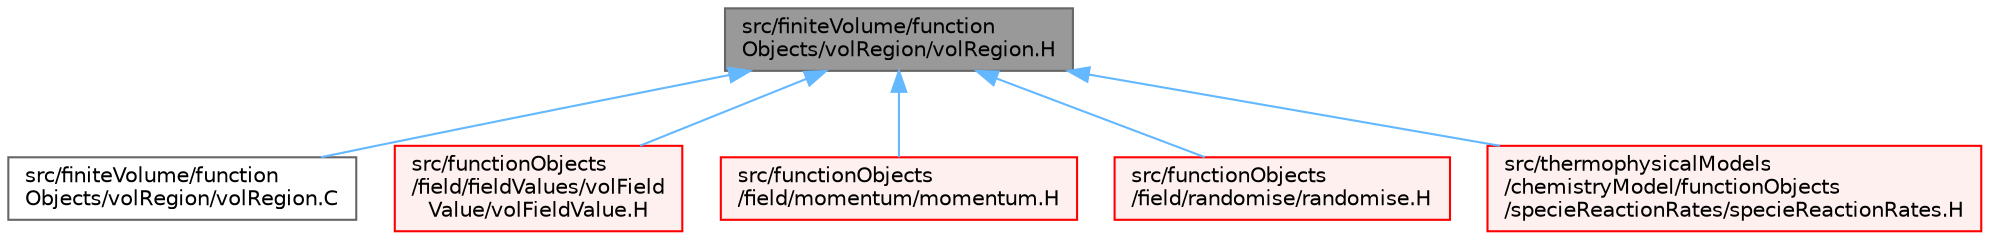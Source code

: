 digraph "src/finiteVolume/functionObjects/volRegion/volRegion.H"
{
 // LATEX_PDF_SIZE
  bgcolor="transparent";
  edge [fontname=Helvetica,fontsize=10,labelfontname=Helvetica,labelfontsize=10];
  node [fontname=Helvetica,fontsize=10,shape=box,height=0.2,width=0.4];
  Node1 [id="Node000001",label="src/finiteVolume/function\lObjects/volRegion/volRegion.H",height=0.2,width=0.4,color="gray40", fillcolor="grey60", style="filled", fontcolor="black",tooltip=" "];
  Node1 -> Node2 [id="edge1_Node000001_Node000002",dir="back",color="steelblue1",style="solid",tooltip=" "];
  Node2 [id="Node000002",label="src/finiteVolume/function\lObjects/volRegion/volRegion.C",height=0.2,width=0.4,color="grey40", fillcolor="white", style="filled",URL="$volRegion_8C.html",tooltip=" "];
  Node1 -> Node3 [id="edge2_Node000001_Node000003",dir="back",color="steelblue1",style="solid",tooltip=" "];
  Node3 [id="Node000003",label="src/functionObjects\l/field/fieldValues/volField\lValue/volFieldValue.H",height=0.2,width=0.4,color="red", fillcolor="#FFF0F0", style="filled",URL="$volFieldValue_8H.html",tooltip=" "];
  Node1 -> Node6 [id="edge3_Node000001_Node000006",dir="back",color="steelblue1",style="solid",tooltip=" "];
  Node6 [id="Node000006",label="src/functionObjects\l/field/momentum/momentum.H",height=0.2,width=0.4,color="red", fillcolor="#FFF0F0", style="filled",URL="$momentum_8H.html",tooltip=" "];
  Node1 -> Node8 [id="edge4_Node000001_Node000008",dir="back",color="steelblue1",style="solid",tooltip=" "];
  Node8 [id="Node000008",label="src/functionObjects\l/field/randomise/randomise.H",height=0.2,width=0.4,color="red", fillcolor="#FFF0F0", style="filled",URL="$randomise_8H.html",tooltip=" "];
  Node1 -> Node10 [id="edge5_Node000001_Node000010",dir="back",color="steelblue1",style="solid",tooltip=" "];
  Node10 [id="Node000010",label="src/thermophysicalModels\l/chemistryModel/functionObjects\l/specieReactionRates/specieReactionRates.H",height=0.2,width=0.4,color="red", fillcolor="#FFF0F0", style="filled",URL="$specieReactionRates_8H.html",tooltip=" "];
}
